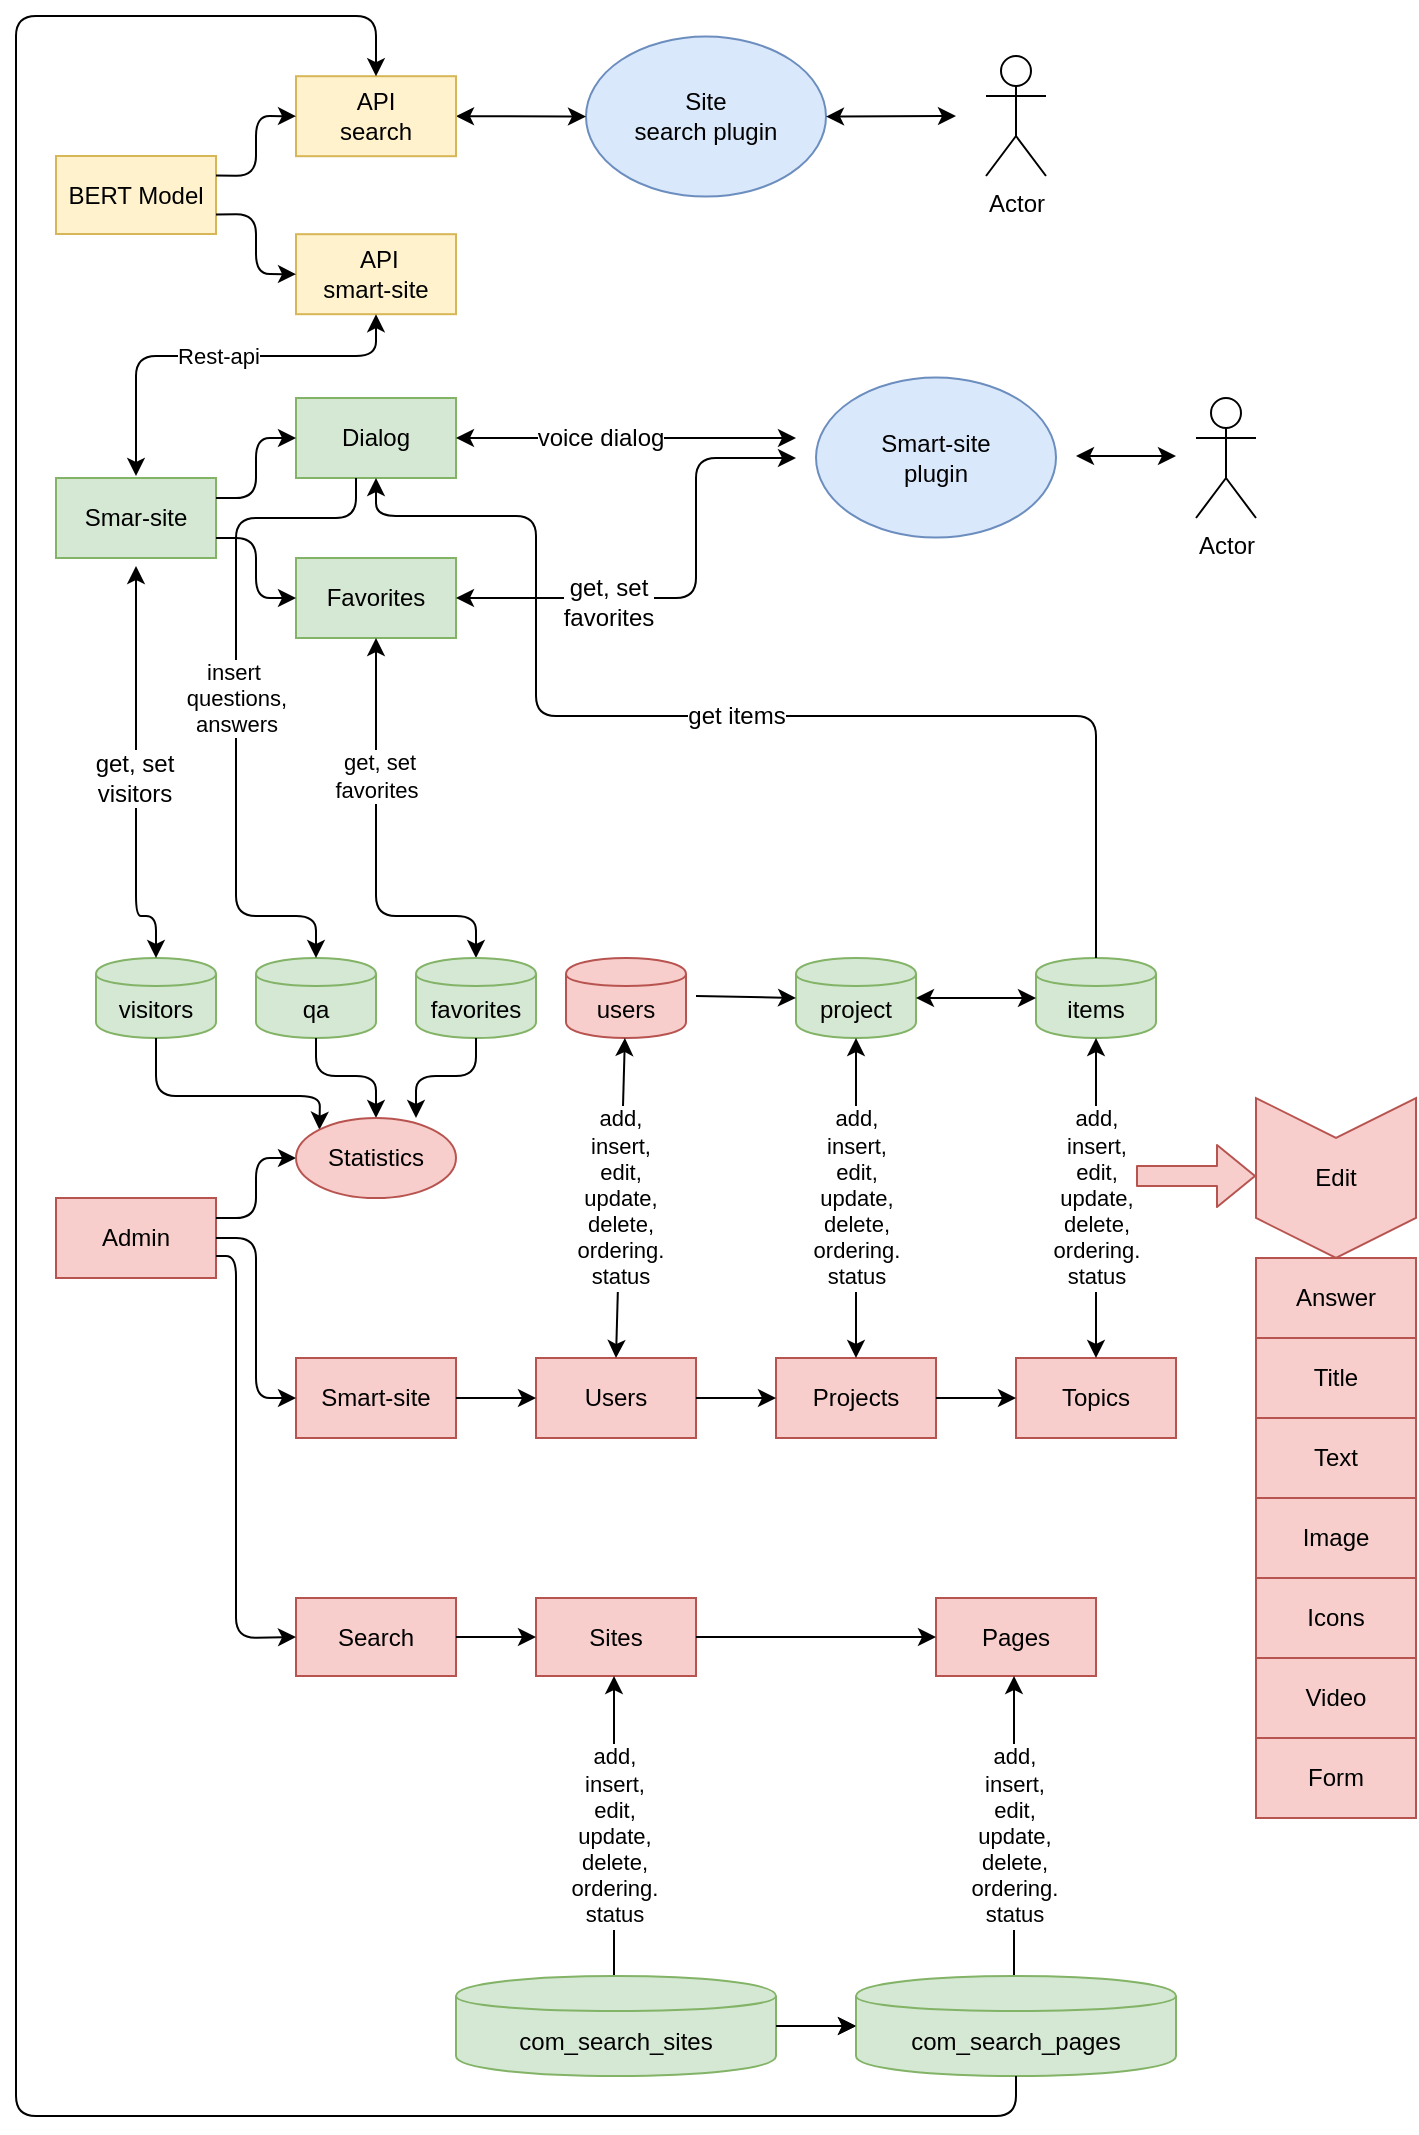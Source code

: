 <mxfile version="12.1.3" type="device" pages="1"><diagram id="Egi92MDk7ckCPiEbDxfy" name="Page-1"><mxGraphModel dx="1024" dy="530" grid="1" gridSize="10" guides="1" tooltips="1" connect="1" arrows="1" fold="1" page="1" pageScale="1" pageWidth="827" pageHeight="1169" math="0" shadow="0"><root><mxCell id="0"/><mxCell id="1" parent="0"/><mxCell id="57K2LeY4p_4QGaKQjVpo-1" value="Smar-site" style="rounded=0;whiteSpace=wrap;html=1;fillColor=#d5e8d4;strokeColor=#82b366;" parent="1" vertex="1"><mxGeometry x="40" y="321" width="80" height="40" as="geometry"/></mxCell><mxCell id="57K2LeY4p_4QGaKQjVpo-2" value="&amp;nbsp;API&lt;br&gt;smart-site" style="rounded=0;whiteSpace=wrap;html=1;fillColor=#fff2cc;strokeColor=#d6b656;" parent="1" vertex="1"><mxGeometry x="160" y="199.1" width="80" height="40" as="geometry"/></mxCell><mxCell id="57K2LeY4p_4QGaKQjVpo-3" value="Аdmin" style="rounded=0;whiteSpace=wrap;html=1;fillColor=#f8cecc;strokeColor=#b85450;" parent="1" vertex="1"><mxGeometry x="40" y="681" width="80" height="40" as="geometry"/></mxCell><mxCell id="57K2LeY4p_4QGaKQjVpo-5" value="" style="endArrow=classic;html=1;entryX=0;entryY=0.5;entryDx=0;entryDy=0;exitX=1;exitY=0.25;exitDx=0;exitDy=0;" parent="1" source="57K2LeY4p_4QGaKQjVpo-3" edge="1"><mxGeometry width="50" height="50" relative="1" as="geometry"><mxPoint x="160" y="731" as="sourcePoint"/><mxPoint x="160" y="661" as="targetPoint"/><Array as="points"><mxPoint x="140" y="691"/><mxPoint x="140" y="661"/></Array></mxGeometry></mxCell><mxCell id="57K2LeY4p_4QGaKQjVpo-6" value="Smart-site" style="rounded=0;whiteSpace=wrap;html=1;fillColor=#f8cecc;strokeColor=#b85450;" parent="1" vertex="1"><mxGeometry x="160" y="761" width="80" height="40" as="geometry"/></mxCell><mxCell id="57K2LeY4p_4QGaKQjVpo-7" value="" style="endArrow=classic;html=1;entryX=0;entryY=0.5;entryDx=0;entryDy=0;exitX=1;exitY=0.5;exitDx=0;exitDy=0;" parent="1" source="57K2LeY4p_4QGaKQjVpo-3" target="57K2LeY4p_4QGaKQjVpo-6" edge="1"><mxGeometry width="50" height="50" relative="1" as="geometry"><mxPoint x="130" y="841" as="sourcePoint"/><mxPoint x="180" y="791" as="targetPoint"/><Array as="points"><mxPoint x="140" y="701"/><mxPoint x="140" y="781"/></Array></mxGeometry></mxCell><mxCell id="57K2LeY4p_4QGaKQjVpo-8" value="Users" style="rounded=0;whiteSpace=wrap;html=1;fillColor=#f8cecc;strokeColor=#b85450;" parent="1" vertex="1"><mxGeometry x="280" y="761" width="80" height="40" as="geometry"/></mxCell><mxCell id="57K2LeY4p_4QGaKQjVpo-10" value="users" style="shape=cylinder;whiteSpace=wrap;html=1;boundedLbl=1;backgroundOutline=1;fillColor=#f8cecc;strokeColor=#b85450;" parent="1" vertex="1"><mxGeometry x="295" y="561" width="60" height="40" as="geometry"/></mxCell><mxCell id="57K2LeY4p_4QGaKQjVpo-11" value="add, &lt;br&gt;insert, &lt;br&gt;edit, &lt;br&gt;update, &lt;br&gt;delete, &lt;br&gt;ordering. &lt;br&gt;status" style="endArrow=classic;startArrow=classic;html=1;" parent="1" source="57K2LeY4p_4QGaKQjVpo-10" edge="1"><mxGeometry width="50" height="50" relative="1" as="geometry"><mxPoint x="140" y="891" as="sourcePoint"/><mxPoint x="320" y="761" as="targetPoint"/></mxGeometry></mxCell><mxCell id="57K2LeY4p_4QGaKQjVpo-12" value="" style="endArrow=classic;html=1;entryX=0;entryY=0.5;entryDx=0;entryDy=0;exitX=1;exitY=0.5;exitDx=0;exitDy=0;" parent="1" source="57K2LeY4p_4QGaKQjVpo-6" target="57K2LeY4p_4QGaKQjVpo-8" edge="1"><mxGeometry width="50" height="50" relative="1" as="geometry"><mxPoint x="180" y="891" as="sourcePoint"/><mxPoint x="230" y="841" as="targetPoint"/></mxGeometry></mxCell><mxCell id="57K2LeY4p_4QGaKQjVpo-13" value="Projects" style="rounded=0;whiteSpace=wrap;html=1;fillColor=#f8cecc;strokeColor=#b85450;" parent="1" vertex="1"><mxGeometry x="400" y="761" width="80" height="40" as="geometry"/></mxCell><mxCell id="57K2LeY4p_4QGaKQjVpo-14" value="" style="endArrow=classic;html=1;entryX=0;entryY=0.5;entryDx=0;entryDy=0;exitX=1;exitY=0.5;exitDx=0;exitDy=0;" parent="1" source="57K2LeY4p_4QGaKQjVpo-8" target="57K2LeY4p_4QGaKQjVpo-13" edge="1"><mxGeometry width="50" height="50" relative="1" as="geometry"><mxPoint x="370" y="781" as="sourcePoint"/><mxPoint x="440" y="841" as="targetPoint"/></mxGeometry></mxCell><mxCell id="57K2LeY4p_4QGaKQjVpo-15" value="project" style="shape=cylinder;whiteSpace=wrap;html=1;boundedLbl=1;backgroundOutline=1;fillColor=#d5e8d4;strokeColor=#82b366;" parent="1" vertex="1"><mxGeometry x="410" y="561" width="60" height="40" as="geometry"/></mxCell><mxCell id="57K2LeY4p_4QGaKQjVpo-16" value="add, &lt;br&gt;insert, &lt;br&gt;edit, &lt;br&gt;update, &lt;br&gt;delete, &lt;br&gt;ordering. &lt;br&gt;status" style="endArrow=classic;startArrow=classic;html=1;entryX=0.5;entryY=0;entryDx=0;entryDy=0;exitX=0.5;exitY=1;exitDx=0;exitDy=0;" parent="1" source="57K2LeY4p_4QGaKQjVpo-15" target="57K2LeY4p_4QGaKQjVpo-13" edge="1"><mxGeometry width="50" height="50" relative="1" as="geometry"><mxPoint x="440" y="611" as="sourcePoint"/><mxPoint x="330" y="811" as="targetPoint"/><Array as="points"/></mxGeometry></mxCell><mxCell id="57K2LeY4p_4QGaKQjVpo-17" value="Topics" style="rounded=0;whiteSpace=wrap;html=1;fillColor=#f8cecc;strokeColor=#b85450;" parent="1" vertex="1"><mxGeometry x="520" y="761" width="80" height="40" as="geometry"/></mxCell><mxCell id="57K2LeY4p_4QGaKQjVpo-18" value="" style="endArrow=classic;html=1;entryX=0;entryY=0.5;entryDx=0;entryDy=0;exitX=1;exitY=0.5;exitDx=0;exitDy=0;" parent="1" source="57K2LeY4p_4QGaKQjVpo-13" target="57K2LeY4p_4QGaKQjVpo-17" edge="1"><mxGeometry width="50" height="50" relative="1" as="geometry"><mxPoint x="520" y="891" as="sourcePoint"/><mxPoint x="570" y="841" as="targetPoint"/></mxGeometry></mxCell><mxCell id="57K2LeY4p_4QGaKQjVpo-19" value="items" style="shape=cylinder;whiteSpace=wrap;html=1;boundedLbl=1;backgroundOutline=1;fillColor=#d5e8d4;strokeColor=#82b366;" parent="1" vertex="1"><mxGeometry x="530" y="561" width="60" height="40" as="geometry"/></mxCell><mxCell id="57K2LeY4p_4QGaKQjVpo-20" value="add, &lt;br&gt;insert, &lt;br&gt;edit, &lt;br&gt;update, &lt;br&gt;delete, &lt;br&gt;ordering. &lt;br&gt;status" style="endArrow=classic;startArrow=classic;html=1;" parent="1" edge="1"><mxGeometry width="50" height="50" relative="1" as="geometry"><mxPoint x="560" y="601" as="sourcePoint"/><mxPoint x="560" y="761" as="targetPoint"/><Array as="points"/></mxGeometry></mxCell><mxCell id="57K2LeY4p_4QGaKQjVpo-25" value="Edit" style="shape=step;perimeter=stepPerimeter;whiteSpace=wrap;html=1;fixedSize=1;direction=south;fillColor=#f8cecc;strokeColor=#b85450;" parent="1" vertex="1"><mxGeometry x="640" y="631" width="80" height="80" as="geometry"/></mxCell><mxCell id="57K2LeY4p_4QGaKQjVpo-27" value="Answer" style="rounded=0;whiteSpace=wrap;html=1;fillColor=#f8cecc;strokeColor=#b85450;" parent="1" vertex="1"><mxGeometry x="640" y="711" width="80" height="40" as="geometry"/></mxCell><mxCell id="57K2LeY4p_4QGaKQjVpo-28" value="Title" style="rounded=0;whiteSpace=wrap;html=1;fillColor=#f8cecc;strokeColor=#b85450;" parent="1" vertex="1"><mxGeometry x="640" y="751" width="80" height="40" as="geometry"/></mxCell><mxCell id="57K2LeY4p_4QGaKQjVpo-29" value="Text" style="rounded=0;whiteSpace=wrap;html=1;fillColor=#f8cecc;strokeColor=#b85450;" parent="1" vertex="1"><mxGeometry x="640" y="791" width="80" height="40" as="geometry"/></mxCell><mxCell id="57K2LeY4p_4QGaKQjVpo-30" value="Image" style="rounded=0;whiteSpace=wrap;html=1;fillColor=#f8cecc;strokeColor=#b85450;" parent="1" vertex="1"><mxGeometry x="640" y="831" width="80" height="40" as="geometry"/></mxCell><mxCell id="57K2LeY4p_4QGaKQjVpo-31" value="Icons" style="rounded=0;whiteSpace=wrap;html=1;fillColor=#f8cecc;strokeColor=#b85450;" parent="1" vertex="1"><mxGeometry x="640" y="871" width="80" height="40" as="geometry"/></mxCell><mxCell id="57K2LeY4p_4QGaKQjVpo-32" value="Video" style="rounded=0;whiteSpace=wrap;html=1;fillColor=#f8cecc;strokeColor=#b85450;" parent="1" vertex="1"><mxGeometry x="640" y="911" width="80" height="40" as="geometry"/></mxCell><mxCell id="57K2LeY4p_4QGaKQjVpo-33" value="Form" style="rounded=0;whiteSpace=wrap;html=1;fillColor=#f8cecc;strokeColor=#b85450;" parent="1" vertex="1"><mxGeometry x="640" y="951" width="80" height="40" as="geometry"/></mxCell><mxCell id="57K2LeY4p_4QGaKQjVpo-37" value="" style="shape=flexArrow;endArrow=classic;html=1;fillColor=#f8cecc;strokeColor=#b85450;" parent="1" edge="1"><mxGeometry width="50" height="50" relative="1" as="geometry"><mxPoint x="580" y="670" as="sourcePoint"/><mxPoint x="640" y="670" as="targetPoint"/></mxGeometry></mxCell><mxCell id="57K2LeY4p_4QGaKQjVpo-40" value="Dialog" style="rounded=0;whiteSpace=wrap;html=1;fillColor=#d5e8d4;strokeColor=#82b366;" parent="1" vertex="1"><mxGeometry x="160" y="281" width="80" height="40" as="geometry"/></mxCell><mxCell id="57K2LeY4p_4QGaKQjVpo-44" value="" style="endArrow=classic;html=1;entryX=0;entryY=0.5;entryDx=0;entryDy=0;exitX=1;exitY=0.25;exitDx=0;exitDy=0;" parent="1" source="57K2LeY4p_4QGaKQjVpo-1" target="57K2LeY4p_4QGaKQjVpo-40" edge="1"><mxGeometry width="50" height="50" relative="1" as="geometry"><mxPoint x="210" y="391" as="sourcePoint"/><mxPoint x="260" y="341" as="targetPoint"/><Array as="points"><mxPoint x="140" y="331"/><mxPoint x="140" y="301"/></Array></mxGeometry></mxCell><mxCell id="57K2LeY4p_4QGaKQjVpo-45" value="Favorites" style="rounded=0;whiteSpace=wrap;html=1;fillColor=#d5e8d4;strokeColor=#82b366;" parent="1" vertex="1"><mxGeometry x="160" y="361" width="80" height="40" as="geometry"/></mxCell><mxCell id="57K2LeY4p_4QGaKQjVpo-46" value="" style="endArrow=classic;html=1;exitX=1;exitY=0.75;exitDx=0;exitDy=0;" parent="1" source="57K2LeY4p_4QGaKQjVpo-1" edge="1"><mxGeometry width="50" height="50" relative="1" as="geometry"><mxPoint x="110" y="431" as="sourcePoint"/><mxPoint x="160" y="381" as="targetPoint"/><Array as="points"><mxPoint x="140" y="351"/><mxPoint x="140" y="381"/></Array></mxGeometry></mxCell><mxCell id="57K2LeY4p_4QGaKQjVpo-47" value="qa" style="shape=cylinder;whiteSpace=wrap;html=1;boundedLbl=1;backgroundOutline=1;fillColor=#d5e8d4;strokeColor=#82b366;" parent="1" vertex="1"><mxGeometry x="140" y="561" width="60" height="40" as="geometry"/></mxCell><mxCell id="57K2LeY4p_4QGaKQjVpo-48" value="" style="endArrow=classic;html=1;entryX=0.5;entryY=0;entryDx=0;entryDy=0;" parent="1" source="57K2LeY4p_4QGaKQjVpo-47" edge="1"><mxGeometry width="50" height="50" relative="1" as="geometry"><mxPoint x="70" y="621" as="sourcePoint"/><mxPoint x="200" y="641" as="targetPoint"/><Array as="points"><mxPoint x="170" y="620"/><mxPoint x="200" y="620"/></Array></mxGeometry></mxCell><mxCell id="57K2LeY4p_4QGaKQjVpo-49" value="&amp;nbsp;get, set&lt;br&gt;favorites" style="endArrow=classic;startArrow=classic;html=1;entryX=0.5;entryY=1;entryDx=0;entryDy=0;exitX=0.5;exitY=0;exitDx=0;exitDy=0;" parent="1" source="57K2LeY4p_4QGaKQjVpo-60" target="57K2LeY4p_4QGaKQjVpo-45" edge="1"><mxGeometry x="0.343" width="50" height="50" relative="1" as="geometry"><mxPoint x="200" y="521" as="sourcePoint"/><mxPoint x="230" y="431" as="targetPoint"/><Array as="points"><mxPoint x="250" y="540"/><mxPoint x="200" y="540"/></Array><mxPoint as="offset"/></mxGeometry></mxCell><mxCell id="57K2LeY4p_4QGaKQjVpo-50" value="" style="endArrow=classic;html=1;entryX=0.5;entryY=1;entryDx=0;entryDy=0;exitX=0.5;exitY=0;exitDx=0;exitDy=0;" parent="1" source="57K2LeY4p_4QGaKQjVpo-19" target="57K2LeY4p_4QGaKQjVpo-40" edge="1"><mxGeometry width="50" height="50" relative="1" as="geometry"><mxPoint x="550" y="551" as="sourcePoint"/><mxPoint x="550" y="491" as="targetPoint"/><Array as="points"><mxPoint x="560" y="440"/><mxPoint x="280" y="440"/><mxPoint x="280" y="340"/><mxPoint x="200" y="340"/></Array></mxGeometry></mxCell><mxCell id="57K2LeY4p_4QGaKQjVpo-89" value="get items" style="text;html=1;resizable=0;points=[];align=center;verticalAlign=middle;labelBackgroundColor=#ffffff;" parent="57K2LeY4p_4QGaKQjVpo-50" vertex="1" connectable="0"><mxGeometry x="0.018" y="3" relative="1" as="geometry"><mxPoint x="4" y="-3" as="offset"/></mxGeometry></mxCell><mxCell id="57K2LeY4p_4QGaKQjVpo-53" value="Actor" style="shape=umlActor;verticalLabelPosition=bottom;labelBackgroundColor=#ffffff;verticalAlign=top;html=1;outlineConnect=0;" parent="1" vertex="1"><mxGeometry x="610" y="281" width="30" height="60" as="geometry"/></mxCell><mxCell id="57K2LeY4p_4QGaKQjVpo-56" value="" style="endArrow=classic;startArrow=classic;html=1;exitX=1;exitY=0.5;exitDx=0;exitDy=0;" parent="1" source="57K2LeY4p_4QGaKQjVpo-40" edge="1"><mxGeometry width="50" height="50" relative="1" as="geometry"><mxPoint x="250" y="331" as="sourcePoint"/><mxPoint x="410" y="301" as="targetPoint"/></mxGeometry></mxCell><mxCell id="57K2LeY4p_4QGaKQjVpo-90" value="voice dialog" style="text;html=1;resizable=0;points=[];align=center;verticalAlign=middle;labelBackgroundColor=#ffffff;" parent="57K2LeY4p_4QGaKQjVpo-56" vertex="1" connectable="0"><mxGeometry x="-0.158" relative="1" as="geometry"><mxPoint as="offset"/></mxGeometry></mxCell><mxCell id="57K2LeY4p_4QGaKQjVpo-58" value="" style="endArrow=classic;startArrow=classic;html=1;exitX=1;exitY=0.5;exitDx=0;exitDy=0;" parent="1" source="57K2LeY4p_4QGaKQjVpo-45" edge="1"><mxGeometry width="50" height="50" relative="1" as="geometry"><mxPoint x="340" y="401" as="sourcePoint"/><mxPoint x="410" y="311" as="targetPoint"/><Array as="points"><mxPoint x="360" y="381"/><mxPoint x="360" y="311"/></Array></mxGeometry></mxCell><mxCell id="57K2LeY4p_4QGaKQjVpo-91" value="get, set&lt;br&gt;favorites" style="text;html=1;resizable=0;points=[];align=center;verticalAlign=middle;labelBackgroundColor=#ffffff;" parent="57K2LeY4p_4QGaKQjVpo-58" vertex="1" connectable="0"><mxGeometry x="-0.37" y="-2" relative="1" as="geometry"><mxPoint as="offset"/></mxGeometry></mxCell><mxCell id="57K2LeY4p_4QGaKQjVpo-59" value="" style="endArrow=classic;startArrow=classic;html=1;exitX=1;exitY=0.5;exitDx=0;exitDy=0;entryX=0;entryY=0.5;entryDx=0;entryDy=0;" parent="1" source="57K2LeY4p_4QGaKQjVpo-15" target="57K2LeY4p_4QGaKQjVpo-19" edge="1"><mxGeometry width="50" height="50" relative="1" as="geometry"><mxPoint x="480" y="611" as="sourcePoint"/><mxPoint x="530" y="561" as="targetPoint"/></mxGeometry></mxCell><mxCell id="57K2LeY4p_4QGaKQjVpo-60" value="favorites" style="shape=cylinder;whiteSpace=wrap;html=1;boundedLbl=1;backgroundOutline=1;fillColor=#d5e8d4;strokeColor=#82b366;" parent="1" vertex="1"><mxGeometry x="220" y="561" width="60" height="40" as="geometry"/></mxCell><mxCell id="57K2LeY4p_4QGaKQjVpo-61" value="visitors" style="shape=cylinder;whiteSpace=wrap;html=1;boundedLbl=1;backgroundOutline=1;fillColor=#d5e8d4;strokeColor=#82b366;" parent="1" vertex="1"><mxGeometry x="60" y="561" width="60" height="40" as="geometry"/></mxCell><mxCell id="57K2LeY4p_4QGaKQjVpo-62" value="" style="endArrow=classic;html=1;entryX=0.75;entryY=0;entryDx=0;entryDy=0;exitX=0.5;exitY=1;exitDx=0;exitDy=0;entryPerimeter=0;" parent="1" source="57K2LeY4p_4QGaKQjVpo-60" target="57K2LeY4p_4QGaKQjVpo-64" edge="1"><mxGeometry width="50" height="50" relative="1" as="geometry"><mxPoint x="40" y="671" as="sourcePoint"/><mxPoint x="180" y="641" as="targetPoint"/><Array as="points"><mxPoint x="250" y="620"/><mxPoint x="220" y="620"/></Array></mxGeometry></mxCell><mxCell id="57K2LeY4p_4QGaKQjVpo-63" value="" style="endArrow=classic;html=1;exitX=0.5;exitY=1;exitDx=0;exitDy=0;entryX=0;entryY=0;entryDx=0;entryDy=0;" parent="1" source="57K2LeY4p_4QGaKQjVpo-61" target="57K2LeY4p_4QGaKQjVpo-64" edge="1"><mxGeometry width="50" height="50" relative="1" as="geometry"><mxPoint x="60" y="681" as="sourcePoint"/><mxPoint x="150" y="641" as="targetPoint"/><Array as="points"><mxPoint x="90" y="630"/><mxPoint x="172" y="630"/></Array></mxGeometry></mxCell><mxCell id="57K2LeY4p_4QGaKQjVpo-64" value="Statistics" style="ellipse;whiteSpace=wrap;html=1;fillColor=#f8cecc;strokeColor=#b85450;" parent="1" vertex="1"><mxGeometry x="160" y="641" width="80" height="40" as="geometry"/></mxCell><mxCell id="57K2LeY4p_4QGaKQjVpo-65" value="" style="endArrow=classic;startArrow=classic;html=1;exitX=0.5;exitY=0;exitDx=0;exitDy=0;" parent="1" source="57K2LeY4p_4QGaKQjVpo-61" edge="1"><mxGeometry width="50" height="50" relative="1" as="geometry"><mxPoint x="200" y="511" as="sourcePoint"/><mxPoint x="80" y="365" as="targetPoint"/><Array as="points"><mxPoint x="90" y="540"/><mxPoint x="80" y="540"/></Array></mxGeometry></mxCell><mxCell id="57K2LeY4p_4QGaKQjVpo-88" value="get, set&lt;br&gt;visitors" style="text;html=1;resizable=0;points=[];align=center;verticalAlign=middle;labelBackgroundColor=#ffffff;" parent="57K2LeY4p_4QGaKQjVpo-65" vertex="1" connectable="0"><mxGeometry x="-0.027" y="1" relative="1" as="geometry"><mxPoint as="offset"/></mxGeometry></mxCell><mxCell id="57K2LeY4p_4QGaKQjVpo-66" value="insert&amp;nbsp;&lt;br&gt;questions,&lt;br&gt;answers" style="endArrow=classic;html=1;entryX=0.5;entryY=0;entryDx=0;entryDy=0;exitX=0.375;exitY=1;exitDx=0;exitDy=0;exitPerimeter=0;" parent="1" source="57K2LeY4p_4QGaKQjVpo-40" target="57K2LeY4p_4QGaKQjVpo-47" edge="1"><mxGeometry width="50" height="50" relative="1" as="geometry"><mxPoint x="120" y="501" as="sourcePoint"/><mxPoint x="170" y="451" as="targetPoint"/><Array as="points"><mxPoint x="190" y="341"/><mxPoint x="130" y="341"/><mxPoint x="130" y="540"/><mxPoint x="170" y="540"/></Array></mxGeometry></mxCell><mxCell id="57K2LeY4p_4QGaKQjVpo-67" value="BERT Model" style="rounded=0;whiteSpace=wrap;html=1;fillColor=#fff2cc;strokeColor=#d6b656;" parent="1" vertex="1"><mxGeometry x="40" y="160" width="80" height="39" as="geometry"/></mxCell><mxCell id="57K2LeY4p_4QGaKQjVpo-70" value="Rest-api" style="endArrow=classic;startArrow=classic;html=1;entryX=0.5;entryY=1;entryDx=0;entryDy=0;" parent="1" target="57K2LeY4p_4QGaKQjVpo-2" edge="1"><mxGeometry width="50" height="50" relative="1" as="geometry"><mxPoint x="80" y="320" as="sourcePoint"/><mxPoint x="110" y="230" as="targetPoint"/><Array as="points"><mxPoint x="80" y="260"/><mxPoint x="200" y="260"/></Array></mxGeometry></mxCell><mxCell id="57K2LeY4p_4QGaKQjVpo-71" value="Search" style="rounded=0;whiteSpace=wrap;html=1;fillColor=#f8cecc;strokeColor=#b85450;" parent="1" vertex="1"><mxGeometry x="160" y="881" width="80" height="39" as="geometry"/></mxCell><mxCell id="57K2LeY4p_4QGaKQjVpo-72" value="" style="endArrow=classic;html=1;entryX=0;entryY=0.5;entryDx=0;entryDy=0;" parent="1" target="57K2LeY4p_4QGaKQjVpo-71" edge="1"><mxGeometry width="50" height="50" relative="1" as="geometry"><mxPoint x="120" y="710" as="sourcePoint"/><mxPoint x="140" y="830" as="targetPoint"/><Array as="points"><mxPoint x="130" y="710"/><mxPoint x="130" y="901"/></Array></mxGeometry></mxCell><mxCell id="57K2LeY4p_4QGaKQjVpo-75" value="Sites" style="rounded=0;whiteSpace=wrap;html=1;fillColor=#f8cecc;strokeColor=#b85450;" parent="1" vertex="1"><mxGeometry x="280" y="881" width="80" height="39" as="geometry"/></mxCell><mxCell id="57K2LeY4p_4QGaKQjVpo-76" value="Pages" style="rounded=0;whiteSpace=wrap;html=1;fillColor=#f8cecc;strokeColor=#b85450;" parent="1" vertex="1"><mxGeometry x="480" y="881" width="80" height="39" as="geometry"/></mxCell><mxCell id="57K2LeY4p_4QGaKQjVpo-77" value="" style="endArrow=classic;html=1;entryX=0;entryY=0.5;entryDx=0;entryDy=0;exitX=1;exitY=0.5;exitDx=0;exitDy=0;" parent="1" source="57K2LeY4p_4QGaKQjVpo-71" target="57K2LeY4p_4QGaKQjVpo-75" edge="1"><mxGeometry width="50" height="50" relative="1" as="geometry"><mxPoint x="250" y="990" as="sourcePoint"/><mxPoint x="300" y="940" as="targetPoint"/></mxGeometry></mxCell><mxCell id="57K2LeY4p_4QGaKQjVpo-78" value="" style="endArrow=classic;html=1;entryX=0;entryY=0.5;entryDx=0;entryDy=0;exitX=1;exitY=0.5;exitDx=0;exitDy=0;" parent="1" source="57K2LeY4p_4QGaKQjVpo-75" target="57K2LeY4p_4QGaKQjVpo-76" edge="1"><mxGeometry width="50" height="50" relative="1" as="geometry"><mxPoint x="360" y="980" as="sourcePoint"/><mxPoint x="410" y="930" as="targetPoint"/></mxGeometry></mxCell><mxCell id="57K2LeY4p_4QGaKQjVpo-79" value="add, &lt;br&gt;insert, &lt;br&gt;edit, &lt;br&gt;update, &lt;br&gt;delete, &lt;br&gt;ordering. &lt;br&gt;status" style="endArrow=classic;startArrow=classic;html=1;" parent="1" edge="1"><mxGeometry width="50" height="50" relative="1" as="geometry"><mxPoint x="319" y="920" as="sourcePoint"/><mxPoint x="319" y="1080" as="targetPoint"/><Array as="points"/></mxGeometry></mxCell><mxCell id="57K2LeY4p_4QGaKQjVpo-103" value="" style="edgeStyle=orthogonalEdgeStyle;rounded=0;orthogonalLoop=1;jettySize=auto;html=1;" parent="1" source="57K2LeY4p_4QGaKQjVpo-80" target="57K2LeY4p_4QGaKQjVpo-82" edge="1"><mxGeometry relative="1" as="geometry"/></mxCell><mxCell id="57K2LeY4p_4QGaKQjVpo-80" value="com_search_sites" style="shape=cylinder;whiteSpace=wrap;html=1;boundedLbl=1;backgroundOutline=1;fillColor=#d5e8d4;strokeColor=#82b366;" parent="1" vertex="1"><mxGeometry x="240" y="1070" width="160" height="50" as="geometry"/></mxCell><mxCell id="57K2LeY4p_4QGaKQjVpo-81" value="add, &lt;br&gt;insert, &lt;br&gt;edit, &lt;br&gt;update, &lt;br&gt;delete, &lt;br&gt;ordering. &lt;br&gt;status" style="endArrow=classic;startArrow=classic;html=1;" parent="1" edge="1"><mxGeometry width="50" height="50" relative="1" as="geometry"><mxPoint x="519" y="920" as="sourcePoint"/><mxPoint x="519" y="1080" as="targetPoint"/><Array as="points"/></mxGeometry></mxCell><mxCell id="57K2LeY4p_4QGaKQjVpo-82" value="com_search_pages" style="shape=cylinder;whiteSpace=wrap;html=1;boundedLbl=1;backgroundOutline=1;fillColor=#d5e8d4;strokeColor=#82b366;" parent="1" vertex="1"><mxGeometry x="440" y="1070" width="160" height="50" as="geometry"/></mxCell><mxCell id="57K2LeY4p_4QGaKQjVpo-85" value="Site&lt;br&gt;search plugin" style="ellipse;whiteSpace=wrap;html=1;fillColor=#dae8fc;strokeColor=#6c8ebf;" parent="1" vertex="1"><mxGeometry x="305" y="100.3" width="120" height="80" as="geometry"/></mxCell><mxCell id="57K2LeY4p_4QGaKQjVpo-86" value="" style="endArrow=classic;html=1;entryX=0;entryY=0.5;entryDx=0;entryDy=0;exitX=1;exitY=0.75;exitDx=0;exitDy=0;" parent="1" source="57K2LeY4p_4QGaKQjVpo-67" target="57K2LeY4p_4QGaKQjVpo-2" edge="1"><mxGeometry width="50" height="50" relative="1" as="geometry"><mxPoint x="100" y="150" as="sourcePoint"/><mxPoint x="150" y="100" as="targetPoint"/><Array as="points"><mxPoint x="140" y="189"/><mxPoint x="140" y="219"/></Array></mxGeometry></mxCell><mxCell id="57K2LeY4p_4QGaKQjVpo-92" value="" style="endArrow=classic;startArrow=classic;html=1;entryX=0;entryY=0.5;entryDx=0;entryDy=0;exitX=1;exitY=0.5;exitDx=0;exitDy=0;" parent="1" source="57K2LeY4p_4QGaKQjVpo-95" target="57K2LeY4p_4QGaKQjVpo-85" edge="1"><mxGeometry width="50" height="50" relative="1" as="geometry"><mxPoint x="270" y="130" as="sourcePoint"/><mxPoint x="300" y="170" as="targetPoint"/></mxGeometry></mxCell><mxCell id="57K2LeY4p_4QGaKQjVpo-93" value="Actor" style="shape=umlActor;verticalLabelPosition=bottom;labelBackgroundColor=#ffffff;verticalAlign=top;html=1;outlineConnect=0;" parent="1" vertex="1"><mxGeometry x="505" y="110" width="30" height="60" as="geometry"/></mxCell><mxCell id="57K2LeY4p_4QGaKQjVpo-94" value="" style="endArrow=classic;startArrow=classic;html=1;exitX=1;exitY=0.5;exitDx=0;exitDy=0;" parent="1" source="57K2LeY4p_4QGaKQjVpo-85" edge="1"><mxGeometry width="50" height="50" relative="1" as="geometry"><mxPoint x="430" y="200" as="sourcePoint"/><mxPoint x="490" y="140" as="targetPoint"/></mxGeometry></mxCell><mxCell id="57K2LeY4p_4QGaKQjVpo-95" value="API&lt;br&gt;search" style="rounded=0;whiteSpace=wrap;html=1;fillColor=#fff2cc;strokeColor=#d6b656;" parent="1" vertex="1"><mxGeometry x="160" y="120.1" width="80" height="40" as="geometry"/></mxCell><mxCell id="57K2LeY4p_4QGaKQjVpo-96" value="" style="endArrow=classic;html=1;entryX=0;entryY=0.5;entryDx=0;entryDy=0;exitX=1;exitY=0.25;exitDx=0;exitDy=0;" parent="1" source="57K2LeY4p_4QGaKQjVpo-67" target="57K2LeY4p_4QGaKQjVpo-95" edge="1"><mxGeometry width="50" height="50" relative="1" as="geometry"><mxPoint x="90" y="160" as="sourcePoint"/><mxPoint x="140" y="110" as="targetPoint"/><Array as="points"><mxPoint x="140" y="170"/><mxPoint x="140" y="140"/></Array></mxGeometry></mxCell><mxCell id="57K2LeY4p_4QGaKQjVpo-98" value="" style="endArrow=classic;html=1;exitX=0.5;exitY=1;exitDx=0;exitDy=0;entryX=0.5;entryY=0;entryDx=0;entryDy=0;" parent="1" source="57K2LeY4p_4QGaKQjVpo-82" target="57K2LeY4p_4QGaKQjVpo-95" edge="1"><mxGeometry width="50" height="50" relative="1" as="geometry"><mxPoint x="50" y="1040" as="sourcePoint"/><mxPoint x="100" y="990" as="targetPoint"/><Array as="points"><mxPoint x="520" y="1140"/><mxPoint x="20" y="1140"/><mxPoint x="20" y="90"/><mxPoint x="200" y="90"/></Array></mxGeometry></mxCell><mxCell id="57K2LeY4p_4QGaKQjVpo-100" value="" style="endArrow=classic;html=1;entryX=0;entryY=0.5;entryDx=0;entryDy=0;exitX=1;exitY=0.5;exitDx=0;exitDy=0;" parent="1" source="57K2LeY4p_4QGaKQjVpo-80" target="57K2LeY4p_4QGaKQjVpo-82" edge="1"><mxGeometry width="50" height="50" relative="1" as="geometry"><mxPoint x="350" y="1090" as="sourcePoint"/><mxPoint x="400" y="1040" as="targetPoint"/></mxGeometry></mxCell><mxCell id="57K2LeY4p_4QGaKQjVpo-101" value="" style="endArrow=classic;html=1;entryX=0;entryY=0.5;entryDx=0;entryDy=0;" parent="1" target="57K2LeY4p_4QGaKQjVpo-15" edge="1"><mxGeometry width="50" height="50" relative="1" as="geometry"><mxPoint x="360" y="580" as="sourcePoint"/><mxPoint x="400" y="580" as="targetPoint"/></mxGeometry></mxCell><mxCell id="KrDg6gPnibJk1UHbVUtV-1" value="Smart-site&lt;br&gt;plugin" style="ellipse;whiteSpace=wrap;html=1;fillColor=#dae8fc;strokeColor=#6c8ebf;" parent="1" vertex="1"><mxGeometry x="420" y="270.8" width="120" height="80" as="geometry"/></mxCell><mxCell id="KrDg6gPnibJk1UHbVUtV-2" value="" style="endArrow=classic;startArrow=classic;html=1;" parent="1" edge="1"><mxGeometry width="50" height="50" relative="1" as="geometry"><mxPoint x="550" y="310" as="sourcePoint"/><mxPoint x="600" y="310" as="targetPoint"/></mxGeometry></mxCell></root></mxGraphModel></diagram></mxfile>